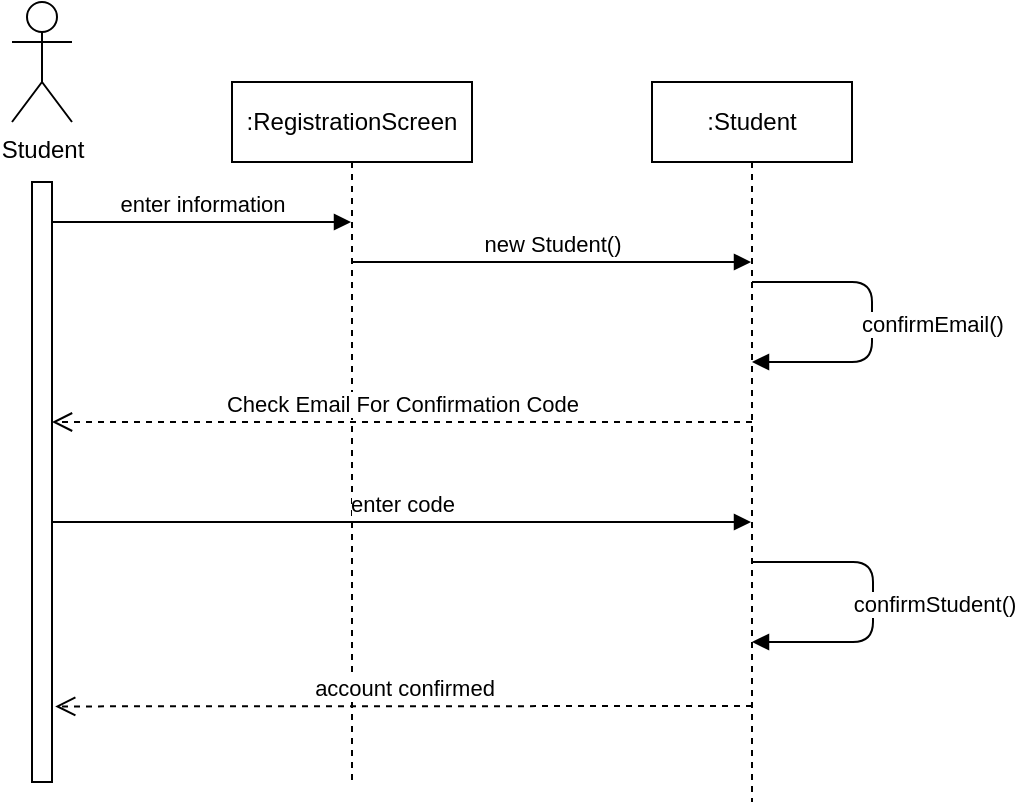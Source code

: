 <mxfile version="14.1.8" type="device"><diagram id="L5otyaXle9ZKzB1CZdeL" name="Page-1"><mxGraphModel dx="1026" dy="586" grid="1" gridSize="10" guides="1" tooltips="1" connect="1" arrows="1" fold="1" page="1" pageScale="1" pageWidth="850" pageHeight="1100" math="0" shadow="0"><root><mxCell id="0"/><mxCell id="1" parent="0"/><mxCell id="rJjJN8RbvCDwM83dK7TF-2" value=":RegistrationScreen" style="shape=umlLifeline;perimeter=lifelinePerimeter;whiteSpace=wrap;html=1;container=1;collapsible=0;recursiveResize=0;outlineConnect=0;" vertex="1" parent="1"><mxGeometry x="270" y="80" width="120" height="350" as="geometry"/></mxCell><mxCell id="rJjJN8RbvCDwM83dK7TF-17" value="new Student()" style="html=1;verticalAlign=bottom;endArrow=block;" edge="1" parent="rJjJN8RbvCDwM83dK7TF-2" target="rJjJN8RbvCDwM83dK7TF-15"><mxGeometry width="80" relative="1" as="geometry"><mxPoint x="60" y="90" as="sourcePoint"/><mxPoint x="140" y="90" as="targetPoint"/></mxGeometry></mxCell><mxCell id="rJjJN8RbvCDwM83dK7TF-7" value="Student" style="shape=umlActor;verticalLabelPosition=bottom;verticalAlign=top;html=1;" vertex="1" parent="1"><mxGeometry x="160" y="40" width="30" height="60" as="geometry"/></mxCell><mxCell id="rJjJN8RbvCDwM83dK7TF-8" value="" style="html=1;points=[];perimeter=orthogonalPerimeter;" vertex="1" parent="1"><mxGeometry x="170" y="130" width="10" height="300" as="geometry"/></mxCell><mxCell id="rJjJN8RbvCDwM83dK7TF-15" value=":Student" style="shape=umlLifeline;perimeter=lifelinePerimeter;whiteSpace=wrap;html=1;container=1;collapsible=0;recursiveResize=0;outlineConnect=0;" vertex="1" parent="1"><mxGeometry x="480" y="80" width="100" height="360" as="geometry"/></mxCell><mxCell id="rJjJN8RbvCDwM83dK7TF-18" value="confirmEmail()" style="html=1;verticalAlign=bottom;startArrow=none;startFill=0;endArrow=block;startSize=8;" edge="1" parent="rJjJN8RbvCDwM83dK7TF-15" target="rJjJN8RbvCDwM83dK7TF-15"><mxGeometry x="0.121" y="30" width="60" relative="1" as="geometry"><mxPoint x="50" y="100" as="sourcePoint"/><mxPoint x="110" y="170" as="targetPoint"/><Array as="points"><mxPoint x="110" y="100"/><mxPoint x="110" y="140"/></Array><mxPoint as="offset"/></mxGeometry></mxCell><mxCell id="rJjJN8RbvCDwM83dK7TF-16" value="enter information" style="html=1;verticalAlign=bottom;endArrow=block;" edge="1" parent="1" target="rJjJN8RbvCDwM83dK7TF-2"><mxGeometry width="80" relative="1" as="geometry"><mxPoint x="180" y="150" as="sourcePoint"/><mxPoint x="260" y="150" as="targetPoint"/></mxGeometry></mxCell><mxCell id="rJjJN8RbvCDwM83dK7TF-19" value="Check Email For Confirmation Code" style="html=1;verticalAlign=bottom;endArrow=open;dashed=1;endSize=8;" edge="1" parent="1" target="rJjJN8RbvCDwM83dK7TF-8"><mxGeometry relative="1" as="geometry"><mxPoint x="530" y="250" as="sourcePoint"/><mxPoint x="450" y="250" as="targetPoint"/></mxGeometry></mxCell><mxCell id="rJjJN8RbvCDwM83dK7TF-20" value="enter code" style="html=1;verticalAlign=bottom;endArrow=block;" edge="1" parent="1" target="rJjJN8RbvCDwM83dK7TF-15"><mxGeometry width="80" relative="1" as="geometry"><mxPoint x="180" y="300" as="sourcePoint"/><mxPoint x="260" y="300" as="targetPoint"/></mxGeometry></mxCell><mxCell id="rJjJN8RbvCDwM83dK7TF-23" value="confirmStudent()" style="html=1;verticalAlign=bottom;startArrow=none;startFill=0;endArrow=block;startSize=8;" edge="1" parent="1"><mxGeometry x="0.121" y="30" width="60" relative="1" as="geometry"><mxPoint x="530.5" y="320" as="sourcePoint"/><mxPoint x="530" y="360" as="targetPoint"/><Array as="points"><mxPoint x="590.5" y="320"/><mxPoint x="590.5" y="360"/></Array><mxPoint as="offset"/></mxGeometry></mxCell><mxCell id="rJjJN8RbvCDwM83dK7TF-24" value="account confirmed" style="html=1;verticalAlign=bottom;endArrow=open;dashed=1;endSize=8;entryX=1.16;entryY=0.874;entryDx=0;entryDy=0;entryPerimeter=0;" edge="1" parent="1" target="rJjJN8RbvCDwM83dK7TF-8"><mxGeometry relative="1" as="geometry"><mxPoint x="530" y="392" as="sourcePoint"/><mxPoint x="450" y="390" as="targetPoint"/></mxGeometry></mxCell></root></mxGraphModel></diagram></mxfile>